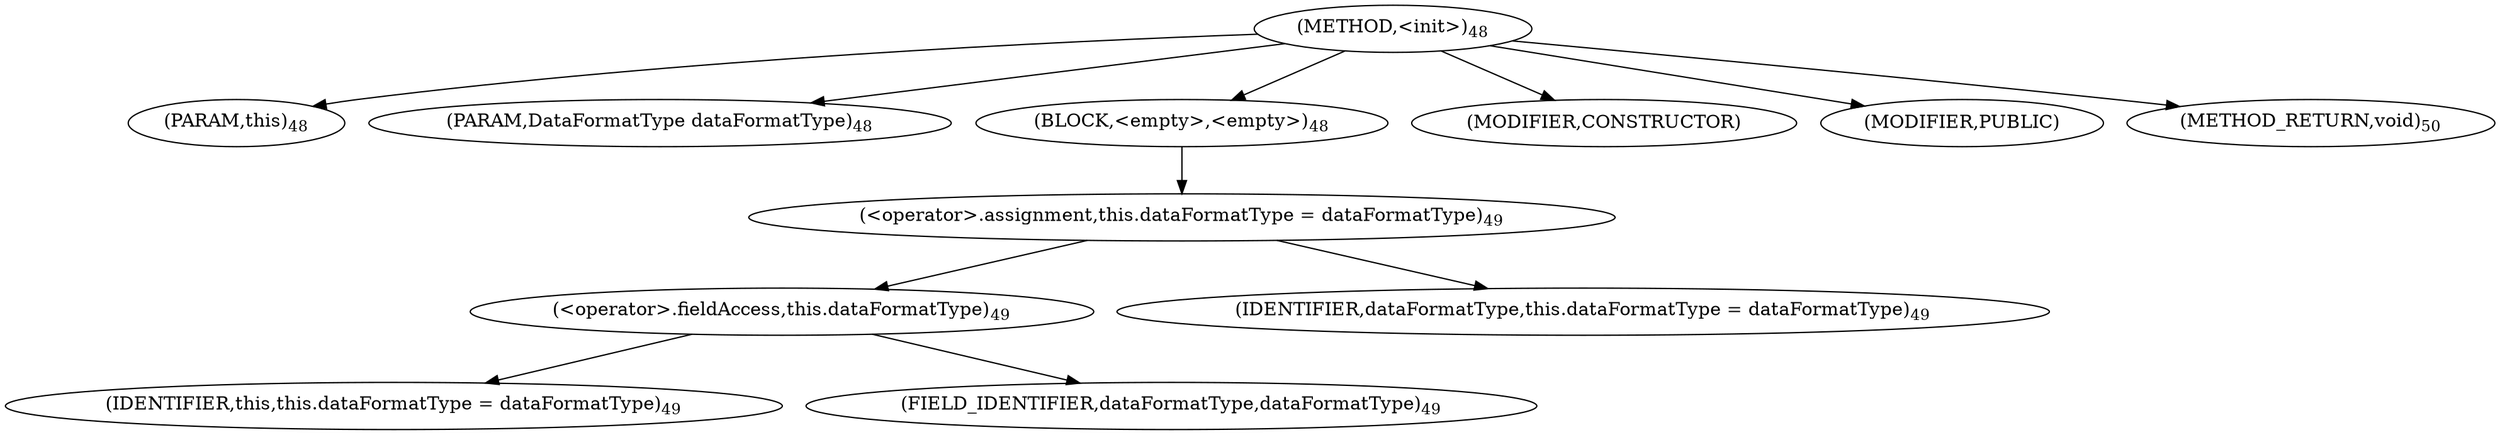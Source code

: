 digraph "&lt;init&gt;" {  
"37" [label = <(METHOD,&lt;init&gt;)<SUB>48</SUB>> ]
"4" [label = <(PARAM,this)<SUB>48</SUB>> ]
"38" [label = <(PARAM,DataFormatType dataFormatType)<SUB>48</SUB>> ]
"39" [label = <(BLOCK,&lt;empty&gt;,&lt;empty&gt;)<SUB>48</SUB>> ]
"40" [label = <(&lt;operator&gt;.assignment,this.dataFormatType = dataFormatType)<SUB>49</SUB>> ]
"41" [label = <(&lt;operator&gt;.fieldAccess,this.dataFormatType)<SUB>49</SUB>> ]
"3" [label = <(IDENTIFIER,this,this.dataFormatType = dataFormatType)<SUB>49</SUB>> ]
"42" [label = <(FIELD_IDENTIFIER,dataFormatType,dataFormatType)<SUB>49</SUB>> ]
"43" [label = <(IDENTIFIER,dataFormatType,this.dataFormatType = dataFormatType)<SUB>49</SUB>> ]
"44" [label = <(MODIFIER,CONSTRUCTOR)> ]
"45" [label = <(MODIFIER,PUBLIC)> ]
"46" [label = <(METHOD_RETURN,void)<SUB>50</SUB>> ]
  "37" -> "4" 
  "37" -> "38" 
  "37" -> "39" 
  "37" -> "44" 
  "37" -> "45" 
  "37" -> "46" 
  "39" -> "40" 
  "40" -> "41" 
  "40" -> "43" 
  "41" -> "3" 
  "41" -> "42" 
}

